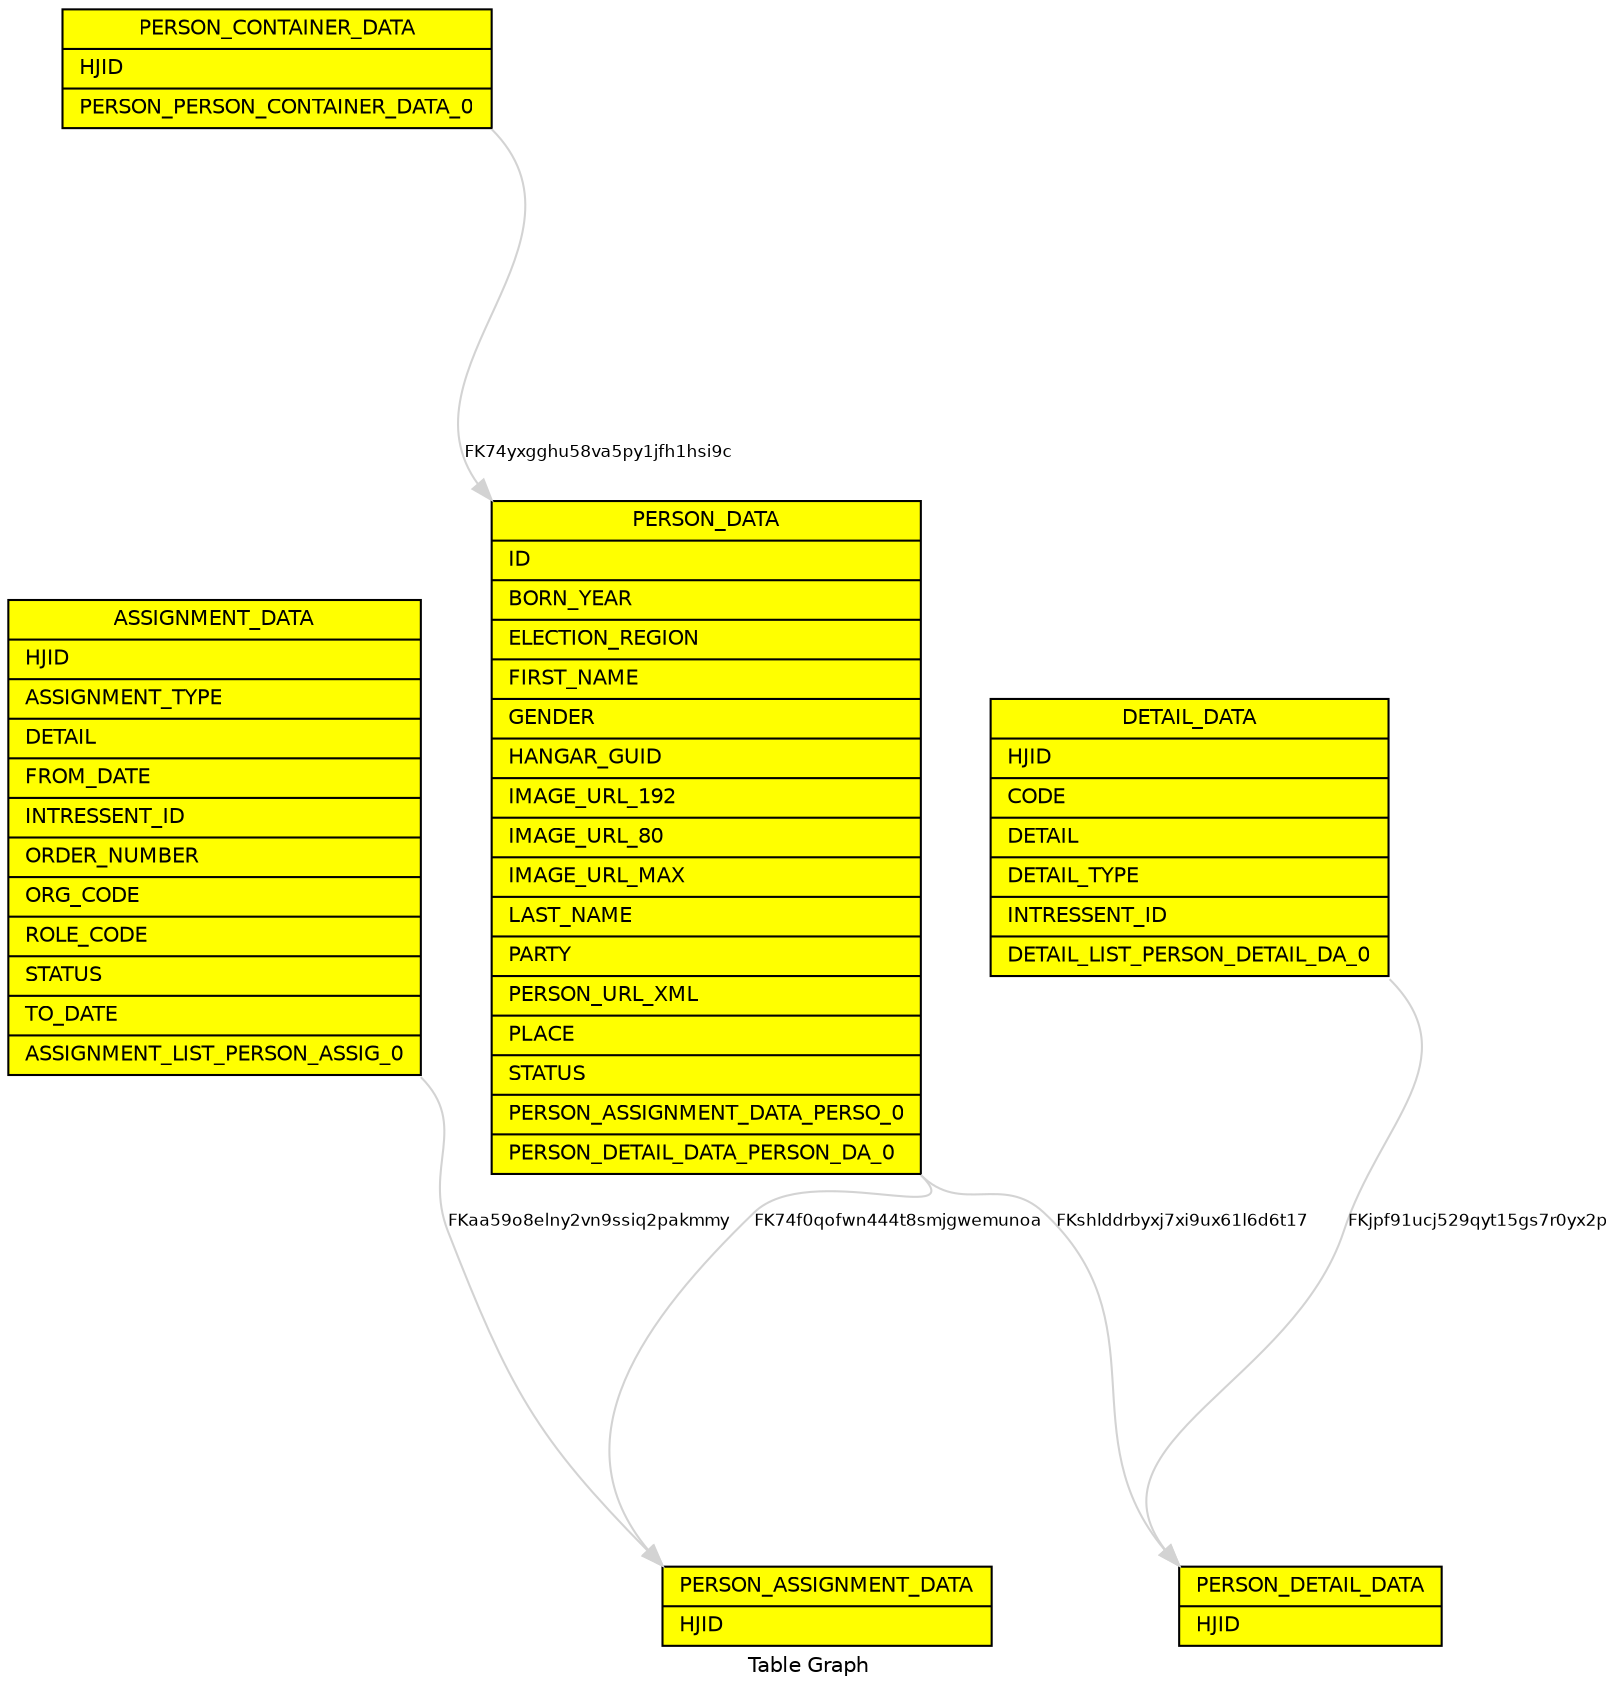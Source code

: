 digraph TableGraph {
  compound=true;
    bgcolor="white"; 
    fontcolor="black"; fontname="Helvetica"; fontsize="10.0"; 
    ranksep="equally"; 
    label="Table Graph"; 
    URL="http://tools.hibernate.org";
  edge [
        color="lightgrey", 
        fontcolor="black", 
        fontname="Helvetica", 
        fontsize="8.0",         
        labelangle=-25.0, 
        labeldistance=1.5
        headport=nw,
        tailport=se
        ];
  node [
       fontcolor="black",
       fontname="Helvetica", 
       fontsize="10.0", 
       shape=record, 
       fillcolor="yellow", 
       style="solid,filled"];

/* TODO: multi schema tables */
  /* Node ASSIGNMENT_DATA */
  ASSIGNMENT_DATA [ label = "{ ASSIGNMENT_DATA| <HJID>HJID\l | <ASSIGNMENT_TYPE>ASSIGNMENT_TYPE\l | <DETAIL>DETAIL\l | <FROM_DATE>FROM_DATE\l | <INTRESSENT_ID>INTRESSENT_ID\l | <ORDER_NUMBER>ORDER_NUMBER\l | <ORG_CODE>ORG_CODE\l | <ROLE_CODE>ROLE_CODE\l | <STATUS>STATUS\l | <TO_DATE>TO_DATE\l | <ASSIGNMENT_LIST_PERSON_ASSIG_0>ASSIGNMENT_LIST_PERSON_ASSIG_0\l }" ]  
  
  /* edges/nodes for ASSIGNMENT_DATA */
     ASSIGNMENT_DATA -> PERSON_ASSIGNMENT_DATA [ 
        label="FKaa59o8elny2vn9ssiq2pakmmy" 
        ]
  /* Node DETAIL_DATA */
  DETAIL_DATA [ label = "{ DETAIL_DATA| <HJID>HJID\l | <CODE>CODE\l | <DETAIL>DETAIL\l | <DETAIL_TYPE>DETAIL_TYPE\l | <INTRESSENT_ID>INTRESSENT_ID\l | <DETAIL_LIST_PERSON_DETAIL_DA_0>DETAIL_LIST_PERSON_DETAIL_DA_0\l }" ]  
  
  /* edges/nodes for DETAIL_DATA */
     DETAIL_DATA -> PERSON_DETAIL_DATA [ 
        label="FKjpf91ucj529qyt15gs7r0yx2p" 
        ]
  /* Node PERSON_ASSIGNMENT_DATA */
  PERSON_ASSIGNMENT_DATA [ label = "{ PERSON_ASSIGNMENT_DATA| <HJID>HJID\l }" ]  
  
  /* edges/nodes for PERSON_ASSIGNMENT_DATA */
  /* Node PERSON_CONTAINER_DATA */
  PERSON_CONTAINER_DATA [ label = "{ PERSON_CONTAINER_DATA| <HJID>HJID\l | <PERSON_PERSON_CONTAINER_DATA_0>PERSON_PERSON_CONTAINER_DATA_0\l }" ]  
  
  /* edges/nodes for PERSON_CONTAINER_DATA */
     PERSON_CONTAINER_DATA -> PERSON_DATA [ 
        label="FK74yxgghu58va5py1jfh1hsi9c" 
        ]
  /* Node PERSON_DATA */
  PERSON_DATA [ label = "{ PERSON_DATA| <ID>ID\l | <BORN_YEAR>BORN_YEAR\l | <ELECTION_REGION>ELECTION_REGION\l | <FIRST_NAME>FIRST_NAME\l | <GENDER>GENDER\l | <HANGAR_GUID>HANGAR_GUID\l | <IMAGE_URL_192>IMAGE_URL_192\l | <IMAGE_URL_80>IMAGE_URL_80\l | <IMAGE_URL_MAX>IMAGE_URL_MAX\l | <LAST_NAME>LAST_NAME\l | <PARTY>PARTY\l | <PERSON_URL_XML>PERSON_URL_XML\l | <PLACE>PLACE\l | <STATUS>STATUS\l | <PERSON_ASSIGNMENT_DATA_PERSO_0>PERSON_ASSIGNMENT_DATA_PERSO_0\l | <PERSON_DETAIL_DATA_PERSON_DA_0>PERSON_DETAIL_DATA_PERSON_DA_0\l }" ]  
  
  /* edges/nodes for PERSON_DATA */
     PERSON_DATA -> PERSON_ASSIGNMENT_DATA [ 
        label="FK74f0qofwn444t8smjgwemunoa" 
        ]
     PERSON_DATA -> PERSON_DETAIL_DATA [ 
        label="FKshlddrbyxj7xi9ux61l6d6t17" 
        ]
  /* Node PERSON_DETAIL_DATA */
  PERSON_DETAIL_DATA [ label = "{ PERSON_DETAIL_DATA| <HJID>HJID\l }" ]  
  
  /* edges/nodes for PERSON_DETAIL_DATA */

}


